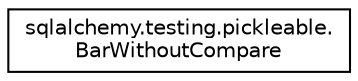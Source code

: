 digraph "Graphical Class Hierarchy"
{
 // LATEX_PDF_SIZE
  edge [fontname="Helvetica",fontsize="10",labelfontname="Helvetica",labelfontsize="10"];
  node [fontname="Helvetica",fontsize="10",shape=record];
  rankdir="LR";
  Node0 [label="sqlalchemy.testing.pickleable.\lBarWithoutCompare",height=0.2,width=0.4,color="black", fillcolor="white", style="filled",URL="$classsqlalchemy_1_1testing_1_1pickleable_1_1BarWithoutCompare.html",tooltip=" "];
}
